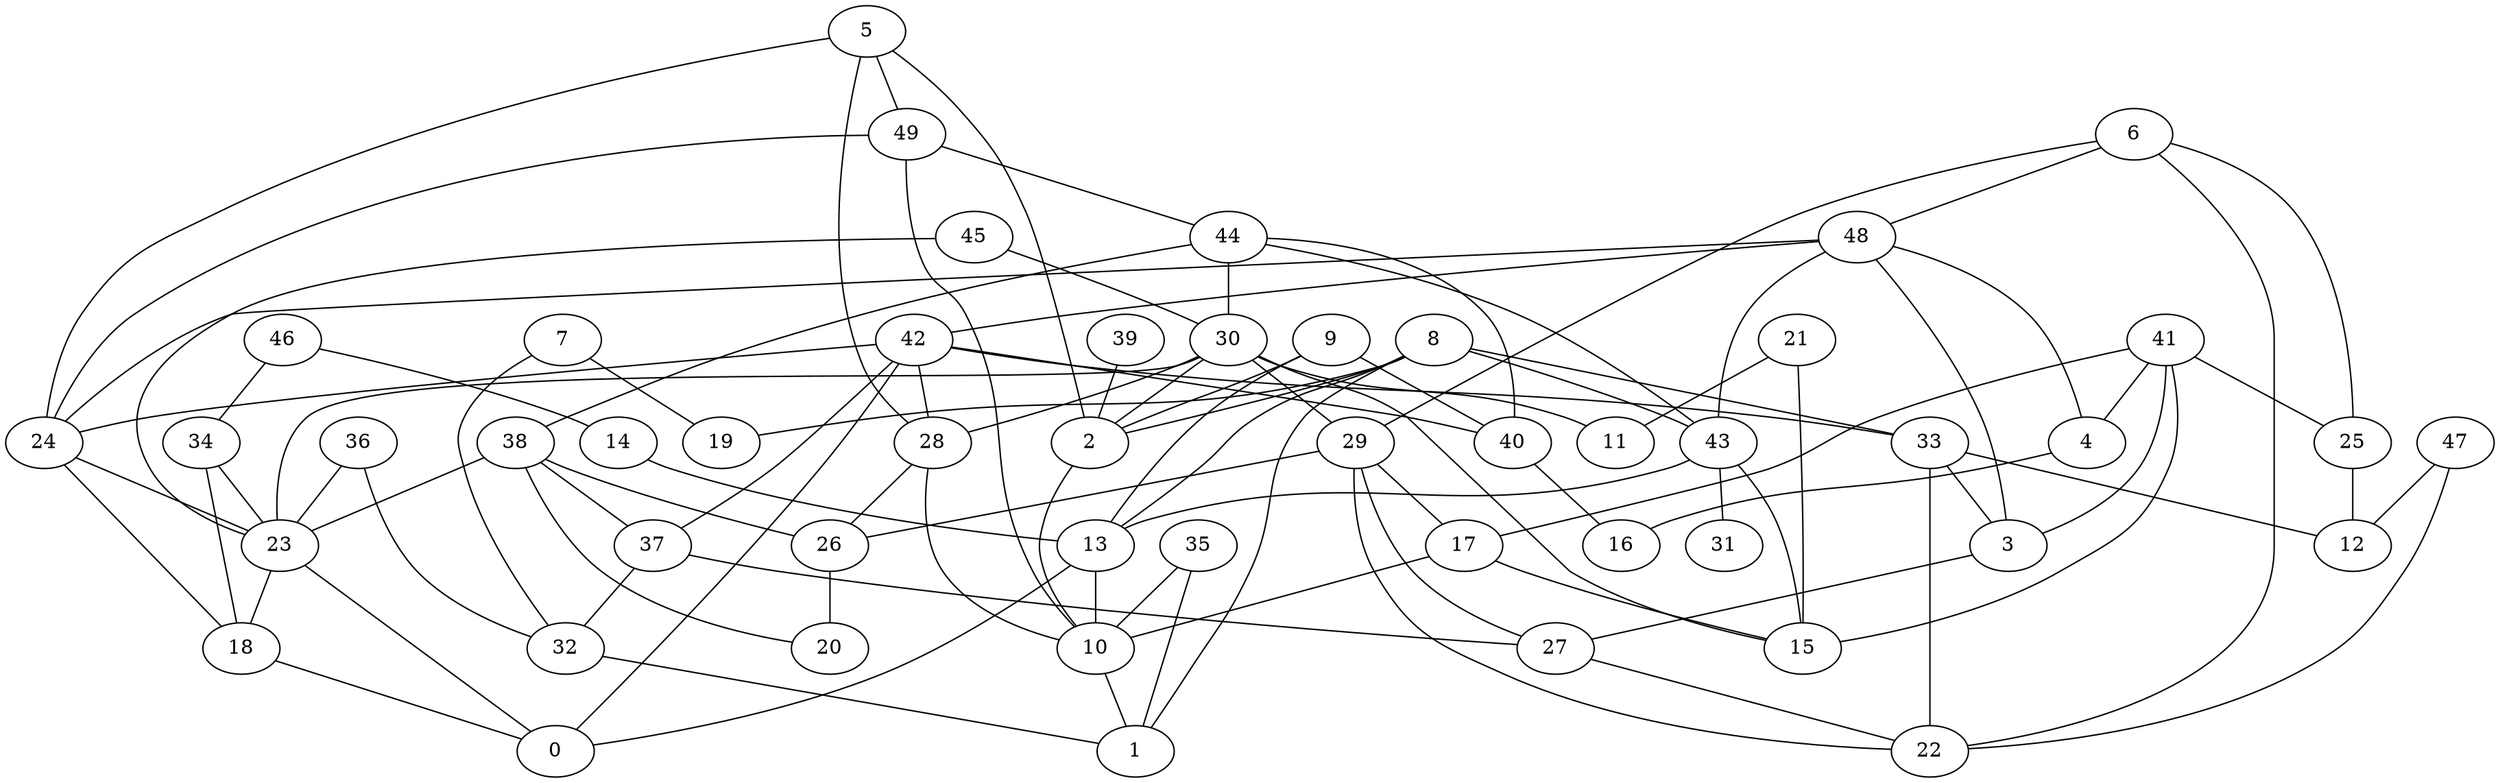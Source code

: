 digraph GG_graph {

subgraph G_graph {
edge [color = black]
"9" -> "13" [dir = none]
"24" -> "18" [dir = none]
"46" -> "14" [dir = none]
"46" -> "34" [dir = none]
"47" -> "22" [dir = none]
"13" -> "0" [dir = none]
"37" -> "32" [dir = none]
"21" -> "11" [dir = none]
"23" -> "18" [dir = none]
"26" -> "20" [dir = none]
"32" -> "1" [dir = none]
"25" -> "12" [dir = none]
"44" -> "38" [dir = none]
"44" -> "43" [dir = none]
"8" -> "33" [dir = none]
"8" -> "1" [dir = none]
"8" -> "43" [dir = none]
"29" -> "27" [dir = none]
"29" -> "17" [dir = none]
"29" -> "22" [dir = none]
"4" -> "16" [dir = none]
"43" -> "31" [dir = none]
"36" -> "23" [dir = none]
"17" -> "10" [dir = none]
"41" -> "25" [dir = none]
"28" -> "26" [dir = none]
"48" -> "3" [dir = none]
"48" -> "42" [dir = none]
"48" -> "4" [dir = none]
"48" -> "43" [dir = none]
"39" -> "2" [dir = none]
"49" -> "44" [dir = none]
"42" -> "40" [dir = none]
"42" -> "0" [dir = none]
"7" -> "19" [dir = none]
"7" -> "32" [dir = none]
"34" -> "23" [dir = none]
"30" -> "11" [dir = none]
"30" -> "28" [dir = none]
"30" -> "2" [dir = none]
"30" -> "23" [dir = none]
"30" -> "15" [dir = none]
"30" -> "29" [dir = none]
"6" -> "25" [dir = none]
"6" -> "29" [dir = none]
"6" -> "48" [dir = none]
"45" -> "23" [dir = none]
"35" -> "10" [dir = none]
"5" -> "2" [dir = none]
"44" -> "30" [dir = none]
"5" -> "24" [dir = none]
"42" -> "24" [dir = none]
"49" -> "10" [dir = none]
"33" -> "22" [dir = none]
"8" -> "2" [dir = none]
"47" -> "12" [dir = none]
"5" -> "49" [dir = none]
"23" -> "0" [dir = none]
"27" -> "22" [dir = none]
"34" -> "18" [dir = none]
"38" -> "37" [dir = none]
"36" -> "32" [dir = none]
"9" -> "2" [dir = none]
"13" -> "10" [dir = none]
"43" -> "13" [dir = none]
"41" -> "4" [dir = none]
"48" -> "24" [dir = none]
"44" -> "40" [dir = none]
"29" -> "26" [dir = none]
"3" -> "27" [dir = none]
"17" -> "15" [dir = none]
"38" -> "26" [dir = none]
"5" -> "28" [dir = none]
"2" -> "10" [dir = none]
"37" -> "27" [dir = none]
"10" -> "1" [dir = none]
"6" -> "22" [dir = none]
"18" -> "0" [dir = none]
"9" -> "40" [dir = none]
"43" -> "15" [dir = none]
"41" -> "3" [dir = none]
"8" -> "13" [dir = none]
"14" -> "13" [dir = none]
"41" -> "15" [dir = none]
"38" -> "20" [dir = none]
"41" -> "17" [dir = none]
"42" -> "37" [dir = none]
"33" -> "12" [dir = none]
"38" -> "23" [dir = none]
"35" -> "1" [dir = none]
"33" -> "3" [dir = none]
"49" -> "24" [dir = none]
"42" -> "33" [dir = none]
"24" -> "23" [dir = none]
"28" -> "10" [dir = none]
"40" -> "16" [dir = none]
"21" -> "15" [dir = none]
"45" -> "30" [dir = none]
"8" -> "19" [dir = none]
"42" -> "28" [dir = none]
}

}
